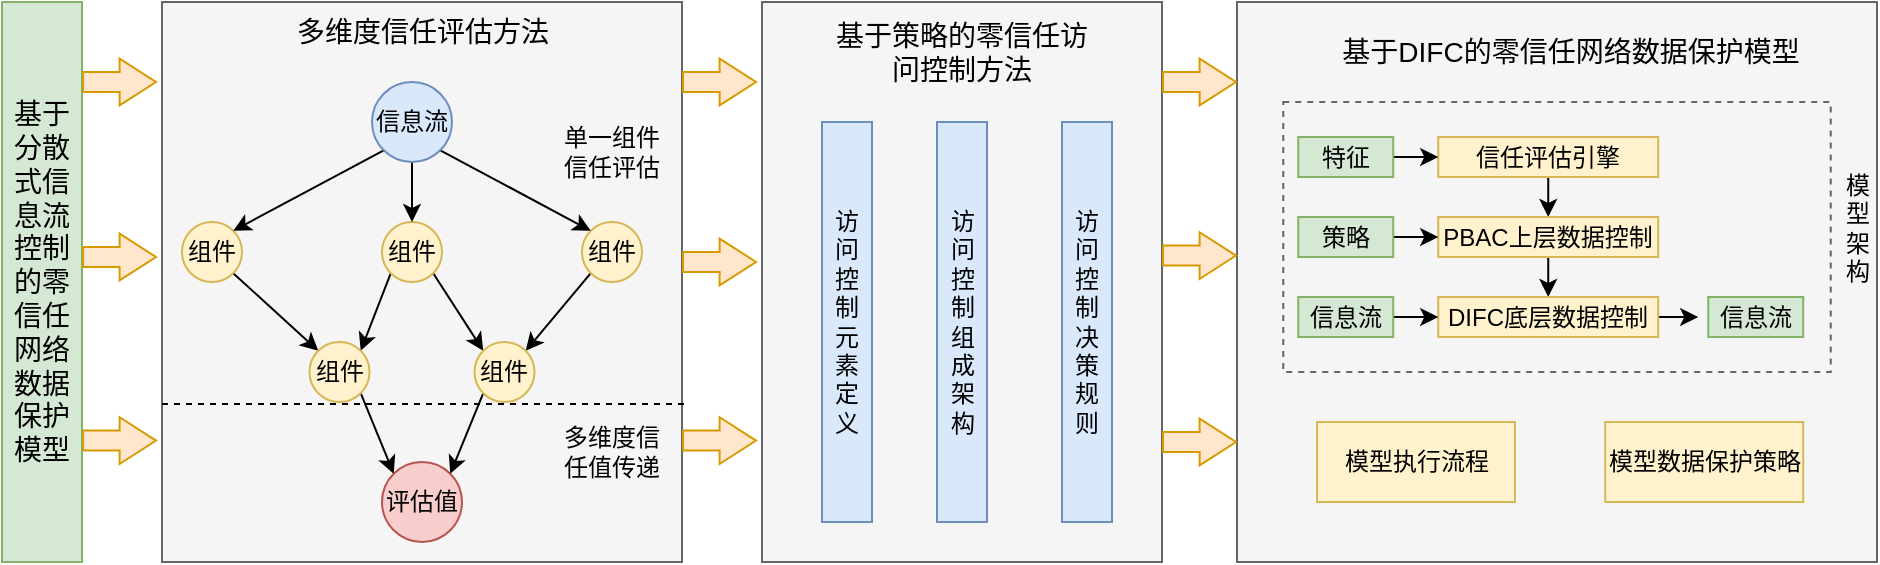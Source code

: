 <mxfile version="21.2.3" type="github">
  <diagram name="第 1 页" id="2SYPmtGW7S65cHs98mN5">
    <mxGraphModel dx="989" dy="543" grid="1" gridSize="10" guides="1" tooltips="1" connect="1" arrows="1" fold="1" page="1" pageScale="1" pageWidth="827" pageHeight="1169" math="0" shadow="0">
      <root>
        <mxCell id="0" />
        <mxCell id="1" parent="0" />
        <mxCell id="OuNUDmOxd0yig4S1Nt6u-40" value="" style="rounded=0;whiteSpace=wrap;html=1;fillColor=#f5f5f5;fontColor=#333333;strokeColor=#666666;" vertex="1" parent="1">
          <mxGeometry x="757.5" y="120" width="320" height="280" as="geometry" />
        </mxCell>
        <mxCell id="OuNUDmOxd0yig4S1Nt6u-83" value="" style="rounded=0;whiteSpace=wrap;html=1;dashed=1;fillColor=#f5f5f5;fontColor=#333333;strokeColor=#666666;" vertex="1" parent="1">
          <mxGeometry x="780.62" y="170" width="273.75" height="135" as="geometry" />
        </mxCell>
        <mxCell id="OuNUDmOxd0yig4S1Nt6u-1" value="&lt;font style=&quot;font-size: 14px;&quot;&gt;基于分散式信息流控制的零信任网络数据保护模型&lt;/font&gt;" style="rounded=0;whiteSpace=wrap;html=1;fillColor=#d5e8d4;strokeColor=#82b366;" vertex="1" parent="1">
          <mxGeometry x="140" y="120" width="40" height="280" as="geometry" />
        </mxCell>
        <mxCell id="OuNUDmOxd0yig4S1Nt6u-3" value="" style="rounded=0;whiteSpace=wrap;html=1;fillColor=#f5f5f5;fontColor=#333333;strokeColor=#666666;" vertex="1" parent="1">
          <mxGeometry x="220" y="120" width="260" height="280" as="geometry" />
        </mxCell>
        <mxCell id="OuNUDmOxd0yig4S1Nt6u-7" value="&lt;font style=&quot;font-size: 14px;&quot;&gt;多维度信任评估方法&lt;/font&gt;" style="text;html=1;strokeColor=none;fillColor=none;align=center;verticalAlign=middle;whiteSpace=wrap;rounded=0;" vertex="1" parent="1">
          <mxGeometry x="277.5" y="120" width="145" height="30" as="geometry" />
        </mxCell>
        <mxCell id="OuNUDmOxd0yig4S1Nt6u-19" style="rounded=0;orthogonalLoop=1;jettySize=auto;html=1;exitX=1;exitY=1;exitDx=0;exitDy=0;entryX=0;entryY=0;entryDx=0;entryDy=0;" edge="1" parent="1" source="OuNUDmOxd0yig4S1Nt6u-11" target="OuNUDmOxd0yig4S1Nt6u-17">
          <mxGeometry relative="1" as="geometry" />
        </mxCell>
        <mxCell id="OuNUDmOxd0yig4S1Nt6u-20" style="rounded=0;orthogonalLoop=1;jettySize=auto;html=1;exitX=0;exitY=1;exitDx=0;exitDy=0;entryX=1;entryY=0;entryDx=0;entryDy=0;" edge="1" parent="1" source="OuNUDmOxd0yig4S1Nt6u-11" target="OuNUDmOxd0yig4S1Nt6u-16">
          <mxGeometry relative="1" as="geometry" />
        </mxCell>
        <mxCell id="OuNUDmOxd0yig4S1Nt6u-11" value="组件" style="ellipse;whiteSpace=wrap;html=1;aspect=fixed;fillColor=#fff2cc;strokeColor=#d6b656;" vertex="1" parent="1">
          <mxGeometry x="330" y="230" width="30" height="30" as="geometry" />
        </mxCell>
        <mxCell id="OuNUDmOxd0yig4S1Nt6u-21" style="rounded=0;orthogonalLoop=1;jettySize=auto;html=1;exitX=1;exitY=1;exitDx=0;exitDy=0;entryX=0;entryY=0;entryDx=0;entryDy=0;" edge="1" parent="1" source="OuNUDmOxd0yig4S1Nt6u-13" target="OuNUDmOxd0yig4S1Nt6u-16">
          <mxGeometry relative="1" as="geometry" />
        </mxCell>
        <mxCell id="OuNUDmOxd0yig4S1Nt6u-13" value="组件" style="ellipse;whiteSpace=wrap;html=1;aspect=fixed;fillColor=#fff2cc;strokeColor=#d6b656;" vertex="1" parent="1">
          <mxGeometry x="230" y="230" width="30" height="30" as="geometry" />
        </mxCell>
        <mxCell id="OuNUDmOxd0yig4S1Nt6u-18" style="rounded=0;orthogonalLoop=1;jettySize=auto;html=1;exitX=0;exitY=1;exitDx=0;exitDy=0;entryX=1;entryY=0;entryDx=0;entryDy=0;" edge="1" parent="1" source="OuNUDmOxd0yig4S1Nt6u-14" target="OuNUDmOxd0yig4S1Nt6u-17">
          <mxGeometry relative="1" as="geometry" />
        </mxCell>
        <mxCell id="OuNUDmOxd0yig4S1Nt6u-14" value="组件" style="ellipse;whiteSpace=wrap;html=1;aspect=fixed;fillColor=#fff2cc;strokeColor=#d6b656;" vertex="1" parent="1">
          <mxGeometry x="430" y="230" width="30" height="30" as="geometry" />
        </mxCell>
        <mxCell id="OuNUDmOxd0yig4S1Nt6u-15" value="评估值" style="ellipse;whiteSpace=wrap;html=1;aspect=fixed;fillColor=#f8cecc;strokeColor=#b85450;" vertex="1" parent="1">
          <mxGeometry x="330" y="350" width="40" height="40" as="geometry" />
        </mxCell>
        <mxCell id="OuNUDmOxd0yig4S1Nt6u-22" style="rounded=0;orthogonalLoop=1;jettySize=auto;html=1;exitX=1;exitY=1;exitDx=0;exitDy=0;entryX=0;entryY=0;entryDx=0;entryDy=0;" edge="1" parent="1" source="OuNUDmOxd0yig4S1Nt6u-16" target="OuNUDmOxd0yig4S1Nt6u-15">
          <mxGeometry relative="1" as="geometry" />
        </mxCell>
        <mxCell id="OuNUDmOxd0yig4S1Nt6u-16" value="组件" style="ellipse;whiteSpace=wrap;html=1;aspect=fixed;fillColor=#fff2cc;strokeColor=#d6b656;" vertex="1" parent="1">
          <mxGeometry x="293.75" y="290" width="30" height="30" as="geometry" />
        </mxCell>
        <mxCell id="OuNUDmOxd0yig4S1Nt6u-23" style="rounded=0;orthogonalLoop=1;jettySize=auto;html=1;exitX=0;exitY=1;exitDx=0;exitDy=0;entryX=1;entryY=0;entryDx=0;entryDy=0;" edge="1" parent="1" source="OuNUDmOxd0yig4S1Nt6u-17" target="OuNUDmOxd0yig4S1Nt6u-15">
          <mxGeometry relative="1" as="geometry" />
        </mxCell>
        <mxCell id="OuNUDmOxd0yig4S1Nt6u-17" value="组件" style="ellipse;whiteSpace=wrap;html=1;aspect=fixed;fillColor=#fff2cc;strokeColor=#d6b656;" vertex="1" parent="1">
          <mxGeometry x="376.25" y="290" width="30" height="30" as="geometry" />
        </mxCell>
        <mxCell id="OuNUDmOxd0yig4S1Nt6u-24" value="&lt;font style=&quot;font-size: 12px;&quot;&gt;单一组件信任评估&lt;/font&gt;" style="text;html=1;strokeColor=none;fillColor=none;align=center;verticalAlign=middle;whiteSpace=wrap;rounded=0;" vertex="1" parent="1">
          <mxGeometry x="415" y="180" width="60" height="30" as="geometry" />
        </mxCell>
        <mxCell id="OuNUDmOxd0yig4S1Nt6u-25" value="&lt;font style=&quot;font-size: 12px;&quot;&gt;多维度信任值传递&lt;/font&gt;" style="text;html=1;strokeColor=none;fillColor=none;align=center;verticalAlign=middle;whiteSpace=wrap;rounded=0;" vertex="1" parent="1">
          <mxGeometry x="415" y="330" width="60" height="30" as="geometry" />
        </mxCell>
        <mxCell id="OuNUDmOxd0yig4S1Nt6u-30" style="rounded=0;orthogonalLoop=1;jettySize=auto;html=1;exitX=0;exitY=1;exitDx=0;exitDy=0;entryX=1;entryY=0;entryDx=0;entryDy=0;" edge="1" parent="1" source="OuNUDmOxd0yig4S1Nt6u-29" target="OuNUDmOxd0yig4S1Nt6u-13">
          <mxGeometry relative="1" as="geometry" />
        </mxCell>
        <mxCell id="OuNUDmOxd0yig4S1Nt6u-31" style="rounded=0;orthogonalLoop=1;jettySize=auto;html=1;exitX=0.5;exitY=1;exitDx=0;exitDy=0;entryX=0.5;entryY=0;entryDx=0;entryDy=0;" edge="1" parent="1" source="OuNUDmOxd0yig4S1Nt6u-29" target="OuNUDmOxd0yig4S1Nt6u-11">
          <mxGeometry relative="1" as="geometry" />
        </mxCell>
        <mxCell id="OuNUDmOxd0yig4S1Nt6u-32" style="rounded=0;orthogonalLoop=1;jettySize=auto;html=1;exitX=1;exitY=1;exitDx=0;exitDy=0;entryX=0;entryY=0;entryDx=0;entryDy=0;" edge="1" parent="1" source="OuNUDmOxd0yig4S1Nt6u-29" target="OuNUDmOxd0yig4S1Nt6u-14">
          <mxGeometry relative="1" as="geometry" />
        </mxCell>
        <mxCell id="OuNUDmOxd0yig4S1Nt6u-29" value="信息流" style="ellipse;whiteSpace=wrap;html=1;aspect=fixed;fillColor=#dae8fc;strokeColor=#6c8ebf;" vertex="1" parent="1">
          <mxGeometry x="325" y="160" width="40" height="40" as="geometry" />
        </mxCell>
        <mxCell id="OuNUDmOxd0yig4S1Nt6u-34" value="" style="endArrow=none;dashed=1;html=1;rounded=0;entryX=1.007;entryY=0.718;entryDx=0;entryDy=0;entryPerimeter=0;" edge="1" parent="1" target="OuNUDmOxd0yig4S1Nt6u-3">
          <mxGeometry width="50" height="50" relative="1" as="geometry">
            <mxPoint x="220" y="321" as="sourcePoint" />
            <mxPoint x="280" y="319" as="targetPoint" />
          </mxGeometry>
        </mxCell>
        <mxCell id="OuNUDmOxd0yig4S1Nt6u-35" value="" style="rounded=0;whiteSpace=wrap;html=1;fillColor=#f5f5f5;fontColor=#333333;strokeColor=#666666;" vertex="1" parent="1">
          <mxGeometry x="520" y="120" width="200" height="280" as="geometry" />
        </mxCell>
        <mxCell id="OuNUDmOxd0yig4S1Nt6u-36" value="&lt;font style=&quot;font-size: 14px;&quot;&gt;基于策略的零信任访问控制方法&lt;/font&gt;" style="text;html=1;strokeColor=none;fillColor=none;align=center;verticalAlign=middle;whiteSpace=wrap;rounded=0;" vertex="1" parent="1">
          <mxGeometry x="555" y="130" width="130" height="30" as="geometry" />
        </mxCell>
        <mxCell id="OuNUDmOxd0yig4S1Nt6u-57" value="访问控制元素定义" style="rounded=0;whiteSpace=wrap;html=1;fillColor=#dae8fc;strokeColor=#6c8ebf;" vertex="1" parent="1">
          <mxGeometry x="550" y="180" width="25" height="200" as="geometry" />
        </mxCell>
        <mxCell id="OuNUDmOxd0yig4S1Nt6u-59" value="访问控制组成架构" style="rounded=0;whiteSpace=wrap;html=1;fillColor=#dae8fc;strokeColor=#6c8ebf;" vertex="1" parent="1">
          <mxGeometry x="607.5" y="180" width="25" height="200" as="geometry" />
        </mxCell>
        <mxCell id="OuNUDmOxd0yig4S1Nt6u-60" value="访问控制决策规则" style="rounded=0;whiteSpace=wrap;html=1;fillColor=#dae8fc;strokeColor=#6c8ebf;" vertex="1" parent="1">
          <mxGeometry x="670" y="180" width="25" height="200" as="geometry" />
        </mxCell>
        <mxCell id="OuNUDmOxd0yig4S1Nt6u-79" style="edgeStyle=orthogonalEdgeStyle;rounded=0;orthogonalLoop=1;jettySize=auto;html=1;exitX=0.5;exitY=1;exitDx=0;exitDy=0;entryX=0.5;entryY=0;entryDx=0;entryDy=0;" edge="1" parent="1" source="OuNUDmOxd0yig4S1Nt6u-62" target="OuNUDmOxd0yig4S1Nt6u-64">
          <mxGeometry relative="1" as="geometry" />
        </mxCell>
        <mxCell id="OuNUDmOxd0yig4S1Nt6u-62" value="信任评估引擎" style="rounded=0;whiteSpace=wrap;html=1;fillColor=#fff2cc;strokeColor=#d6b656;" vertex="1" parent="1">
          <mxGeometry x="858.12" y="187.5" width="110" height="20" as="geometry" />
        </mxCell>
        <mxCell id="OuNUDmOxd0yig4S1Nt6u-63" value="&lt;font style=&quot;font-size: 14px;&quot;&gt;基于DIFC的零信任网络数据保护模型&lt;/font&gt;" style="text;html=1;strokeColor=none;fillColor=none;align=center;verticalAlign=middle;whiteSpace=wrap;rounded=0;" vertex="1" parent="1">
          <mxGeometry x="808.11" y="130" width="232.51" height="30" as="geometry" />
        </mxCell>
        <mxCell id="OuNUDmOxd0yig4S1Nt6u-80" style="edgeStyle=orthogonalEdgeStyle;rounded=0;orthogonalLoop=1;jettySize=auto;html=1;exitX=0.5;exitY=1;exitDx=0;exitDy=0;entryX=0.5;entryY=0;entryDx=0;entryDy=0;" edge="1" parent="1" source="OuNUDmOxd0yig4S1Nt6u-64" target="OuNUDmOxd0yig4S1Nt6u-65">
          <mxGeometry relative="1" as="geometry" />
        </mxCell>
        <mxCell id="OuNUDmOxd0yig4S1Nt6u-64" value="PBAC上层数据控制" style="rounded=0;whiteSpace=wrap;html=1;fillColor=#fff2cc;strokeColor=#d6b656;" vertex="1" parent="1">
          <mxGeometry x="858.12" y="227.5" width="110" height="20" as="geometry" />
        </mxCell>
        <mxCell id="OuNUDmOxd0yig4S1Nt6u-82" style="edgeStyle=orthogonalEdgeStyle;rounded=0;orthogonalLoop=1;jettySize=auto;html=1;exitX=1;exitY=0.5;exitDx=0;exitDy=0;" edge="1" parent="1" source="OuNUDmOxd0yig4S1Nt6u-65">
          <mxGeometry relative="1" as="geometry">
            <mxPoint x="988.12" y="277.603" as="targetPoint" />
          </mxGeometry>
        </mxCell>
        <mxCell id="OuNUDmOxd0yig4S1Nt6u-65" value="DIFC底层数据控制" style="rounded=0;whiteSpace=wrap;html=1;fillColor=#fff2cc;strokeColor=#d6b656;" vertex="1" parent="1">
          <mxGeometry x="858.12" y="267.5" width="110" height="20" as="geometry" />
        </mxCell>
        <mxCell id="OuNUDmOxd0yig4S1Nt6u-81" style="edgeStyle=orthogonalEdgeStyle;rounded=0;orthogonalLoop=1;jettySize=auto;html=1;exitX=1;exitY=0.5;exitDx=0;exitDy=0;entryX=0;entryY=0.5;entryDx=0;entryDy=0;" edge="1" parent="1" source="OuNUDmOxd0yig4S1Nt6u-73" target="OuNUDmOxd0yig4S1Nt6u-65">
          <mxGeometry relative="1" as="geometry" />
        </mxCell>
        <mxCell id="OuNUDmOxd0yig4S1Nt6u-73" value="信息流" style="rounded=0;whiteSpace=wrap;html=1;fillColor=#d5e8d4;strokeColor=#82b366;" vertex="1" parent="1">
          <mxGeometry x="788.12" y="267.5" width="47.5" height="20" as="geometry" />
        </mxCell>
        <mxCell id="OuNUDmOxd0yig4S1Nt6u-74" value="信息流" style="rounded=0;whiteSpace=wrap;html=1;fillColor=#d5e8d4;strokeColor=#82b366;" vertex="1" parent="1">
          <mxGeometry x="993.12" y="267.5" width="47.5" height="20" as="geometry" />
        </mxCell>
        <mxCell id="OuNUDmOxd0yig4S1Nt6u-78" style="edgeStyle=orthogonalEdgeStyle;rounded=0;orthogonalLoop=1;jettySize=auto;html=1;exitX=1;exitY=0.5;exitDx=0;exitDy=0;entryX=0;entryY=0.5;entryDx=0;entryDy=0;" edge="1" parent="1" source="OuNUDmOxd0yig4S1Nt6u-75" target="OuNUDmOxd0yig4S1Nt6u-64">
          <mxGeometry relative="1" as="geometry" />
        </mxCell>
        <mxCell id="OuNUDmOxd0yig4S1Nt6u-75" value="策略" style="rounded=0;whiteSpace=wrap;html=1;fillColor=#d5e8d4;strokeColor=#82b366;" vertex="1" parent="1">
          <mxGeometry x="788.12" y="227.5" width="47.5" height="20" as="geometry" />
        </mxCell>
        <mxCell id="OuNUDmOxd0yig4S1Nt6u-77" style="edgeStyle=orthogonalEdgeStyle;rounded=0;orthogonalLoop=1;jettySize=auto;html=1;exitX=1;exitY=0.5;exitDx=0;exitDy=0;entryX=0;entryY=0.5;entryDx=0;entryDy=0;" edge="1" parent="1" source="OuNUDmOxd0yig4S1Nt6u-76" target="OuNUDmOxd0yig4S1Nt6u-62">
          <mxGeometry relative="1" as="geometry" />
        </mxCell>
        <mxCell id="OuNUDmOxd0yig4S1Nt6u-76" value="特征" style="rounded=0;whiteSpace=wrap;html=1;fillColor=#d5e8d4;strokeColor=#82b366;" vertex="1" parent="1">
          <mxGeometry x="788.12" y="187.5" width="47.5" height="20" as="geometry" />
        </mxCell>
        <mxCell id="OuNUDmOxd0yig4S1Nt6u-84" value="模型执行流程" style="rounded=0;whiteSpace=wrap;html=1;fillColor=#fff2cc;strokeColor=#d6b656;" vertex="1" parent="1">
          <mxGeometry x="797.5" y="330" width="99" height="40" as="geometry" />
        </mxCell>
        <mxCell id="OuNUDmOxd0yig4S1Nt6u-85" value="模型架构" style="text;html=1;strokeColor=none;fillColor=none;align=center;verticalAlign=middle;whiteSpace=wrap;rounded=0;" vertex="1" parent="1">
          <mxGeometry x="1057.5" y="197.5" width="20" height="70" as="geometry" />
        </mxCell>
        <mxCell id="OuNUDmOxd0yig4S1Nt6u-86" value="模型数据保护策略" style="rounded=0;whiteSpace=wrap;html=1;fillColor=#fff2cc;strokeColor=#d6b656;" vertex="1" parent="1">
          <mxGeometry x="941.62" y="330" width="99" height="40" as="geometry" />
        </mxCell>
        <mxCell id="OuNUDmOxd0yig4S1Nt6u-90" value="" style="shape=flexArrow;endArrow=classic;html=1;rounded=0;endWidth=12.414;endSize=5.731;fillColor=#ffe6cc;strokeColor=#d79b00;" edge="1" parent="1">
          <mxGeometry width="50" height="50" relative="1" as="geometry">
            <mxPoint x="180" y="160" as="sourcePoint" />
            <mxPoint x="217.5" y="160" as="targetPoint" />
          </mxGeometry>
        </mxCell>
        <mxCell id="OuNUDmOxd0yig4S1Nt6u-91" value="" style="shape=flexArrow;endArrow=classic;html=1;rounded=0;endWidth=12.414;endSize=5.731;fillColor=#ffe6cc;strokeColor=#d79b00;" edge="1" parent="1">
          <mxGeometry width="50" height="50" relative="1" as="geometry">
            <mxPoint x="180" y="247.5" as="sourcePoint" />
            <mxPoint x="217.5" y="247.5" as="targetPoint" />
          </mxGeometry>
        </mxCell>
        <mxCell id="OuNUDmOxd0yig4S1Nt6u-92" value="" style="shape=flexArrow;endArrow=classic;html=1;rounded=0;endWidth=12.414;endSize=5.731;fillColor=#ffe6cc;strokeColor=#d79b00;" edge="1" parent="1">
          <mxGeometry width="50" height="50" relative="1" as="geometry">
            <mxPoint x="180" y="339.31" as="sourcePoint" />
            <mxPoint x="217.5" y="339.31" as="targetPoint" />
          </mxGeometry>
        </mxCell>
        <mxCell id="OuNUDmOxd0yig4S1Nt6u-93" value="" style="shape=flexArrow;endArrow=classic;html=1;rounded=0;endWidth=12.414;endSize=5.731;fillColor=#ffe6cc;strokeColor=#d79b00;" edge="1" parent="1">
          <mxGeometry width="50" height="50" relative="1" as="geometry">
            <mxPoint x="480" y="160" as="sourcePoint" />
            <mxPoint x="517.5" y="160" as="targetPoint" />
          </mxGeometry>
        </mxCell>
        <mxCell id="OuNUDmOxd0yig4S1Nt6u-94" value="" style="shape=flexArrow;endArrow=classic;html=1;rounded=0;endWidth=12.414;endSize=5.731;fillColor=#ffe6cc;strokeColor=#d79b00;" edge="1" parent="1">
          <mxGeometry width="50" height="50" relative="1" as="geometry">
            <mxPoint x="480" y="250" as="sourcePoint" />
            <mxPoint x="517.5" y="250" as="targetPoint" />
          </mxGeometry>
        </mxCell>
        <mxCell id="OuNUDmOxd0yig4S1Nt6u-95" value="" style="shape=flexArrow;endArrow=classic;html=1;rounded=0;endWidth=12.414;endSize=5.731;fillColor=#ffe6cc;strokeColor=#d79b00;" edge="1" parent="1">
          <mxGeometry width="50" height="50" relative="1" as="geometry">
            <mxPoint x="480" y="339.31" as="sourcePoint" />
            <mxPoint x="517.5" y="339.31" as="targetPoint" />
          </mxGeometry>
        </mxCell>
        <mxCell id="OuNUDmOxd0yig4S1Nt6u-96" value="" style="shape=flexArrow;endArrow=classic;html=1;rounded=0;endWidth=12.414;endSize=5.731;fillColor=#ffe6cc;strokeColor=#d79b00;" edge="1" parent="1">
          <mxGeometry width="50" height="50" relative="1" as="geometry">
            <mxPoint x="720" y="160" as="sourcePoint" />
            <mxPoint x="757.5" y="160" as="targetPoint" />
          </mxGeometry>
        </mxCell>
        <mxCell id="OuNUDmOxd0yig4S1Nt6u-97" value="" style="shape=flexArrow;endArrow=classic;html=1;rounded=0;endWidth=12.414;endSize=5.731;fillColor=#ffe6cc;strokeColor=#d79b00;" edge="1" parent="1">
          <mxGeometry width="50" height="50" relative="1" as="geometry">
            <mxPoint x="720" y="246.81" as="sourcePoint" />
            <mxPoint x="757.5" y="246.81" as="targetPoint" />
          </mxGeometry>
        </mxCell>
        <mxCell id="OuNUDmOxd0yig4S1Nt6u-98" value="" style="shape=flexArrow;endArrow=classic;html=1;rounded=0;endWidth=12.414;endSize=5.731;fillColor=#ffe6cc;strokeColor=#d79b00;" edge="1" parent="1">
          <mxGeometry width="50" height="50" relative="1" as="geometry">
            <mxPoint x="720" y="340" as="sourcePoint" />
            <mxPoint x="757.5" y="340" as="targetPoint" />
          </mxGeometry>
        </mxCell>
      </root>
    </mxGraphModel>
  </diagram>
</mxfile>
